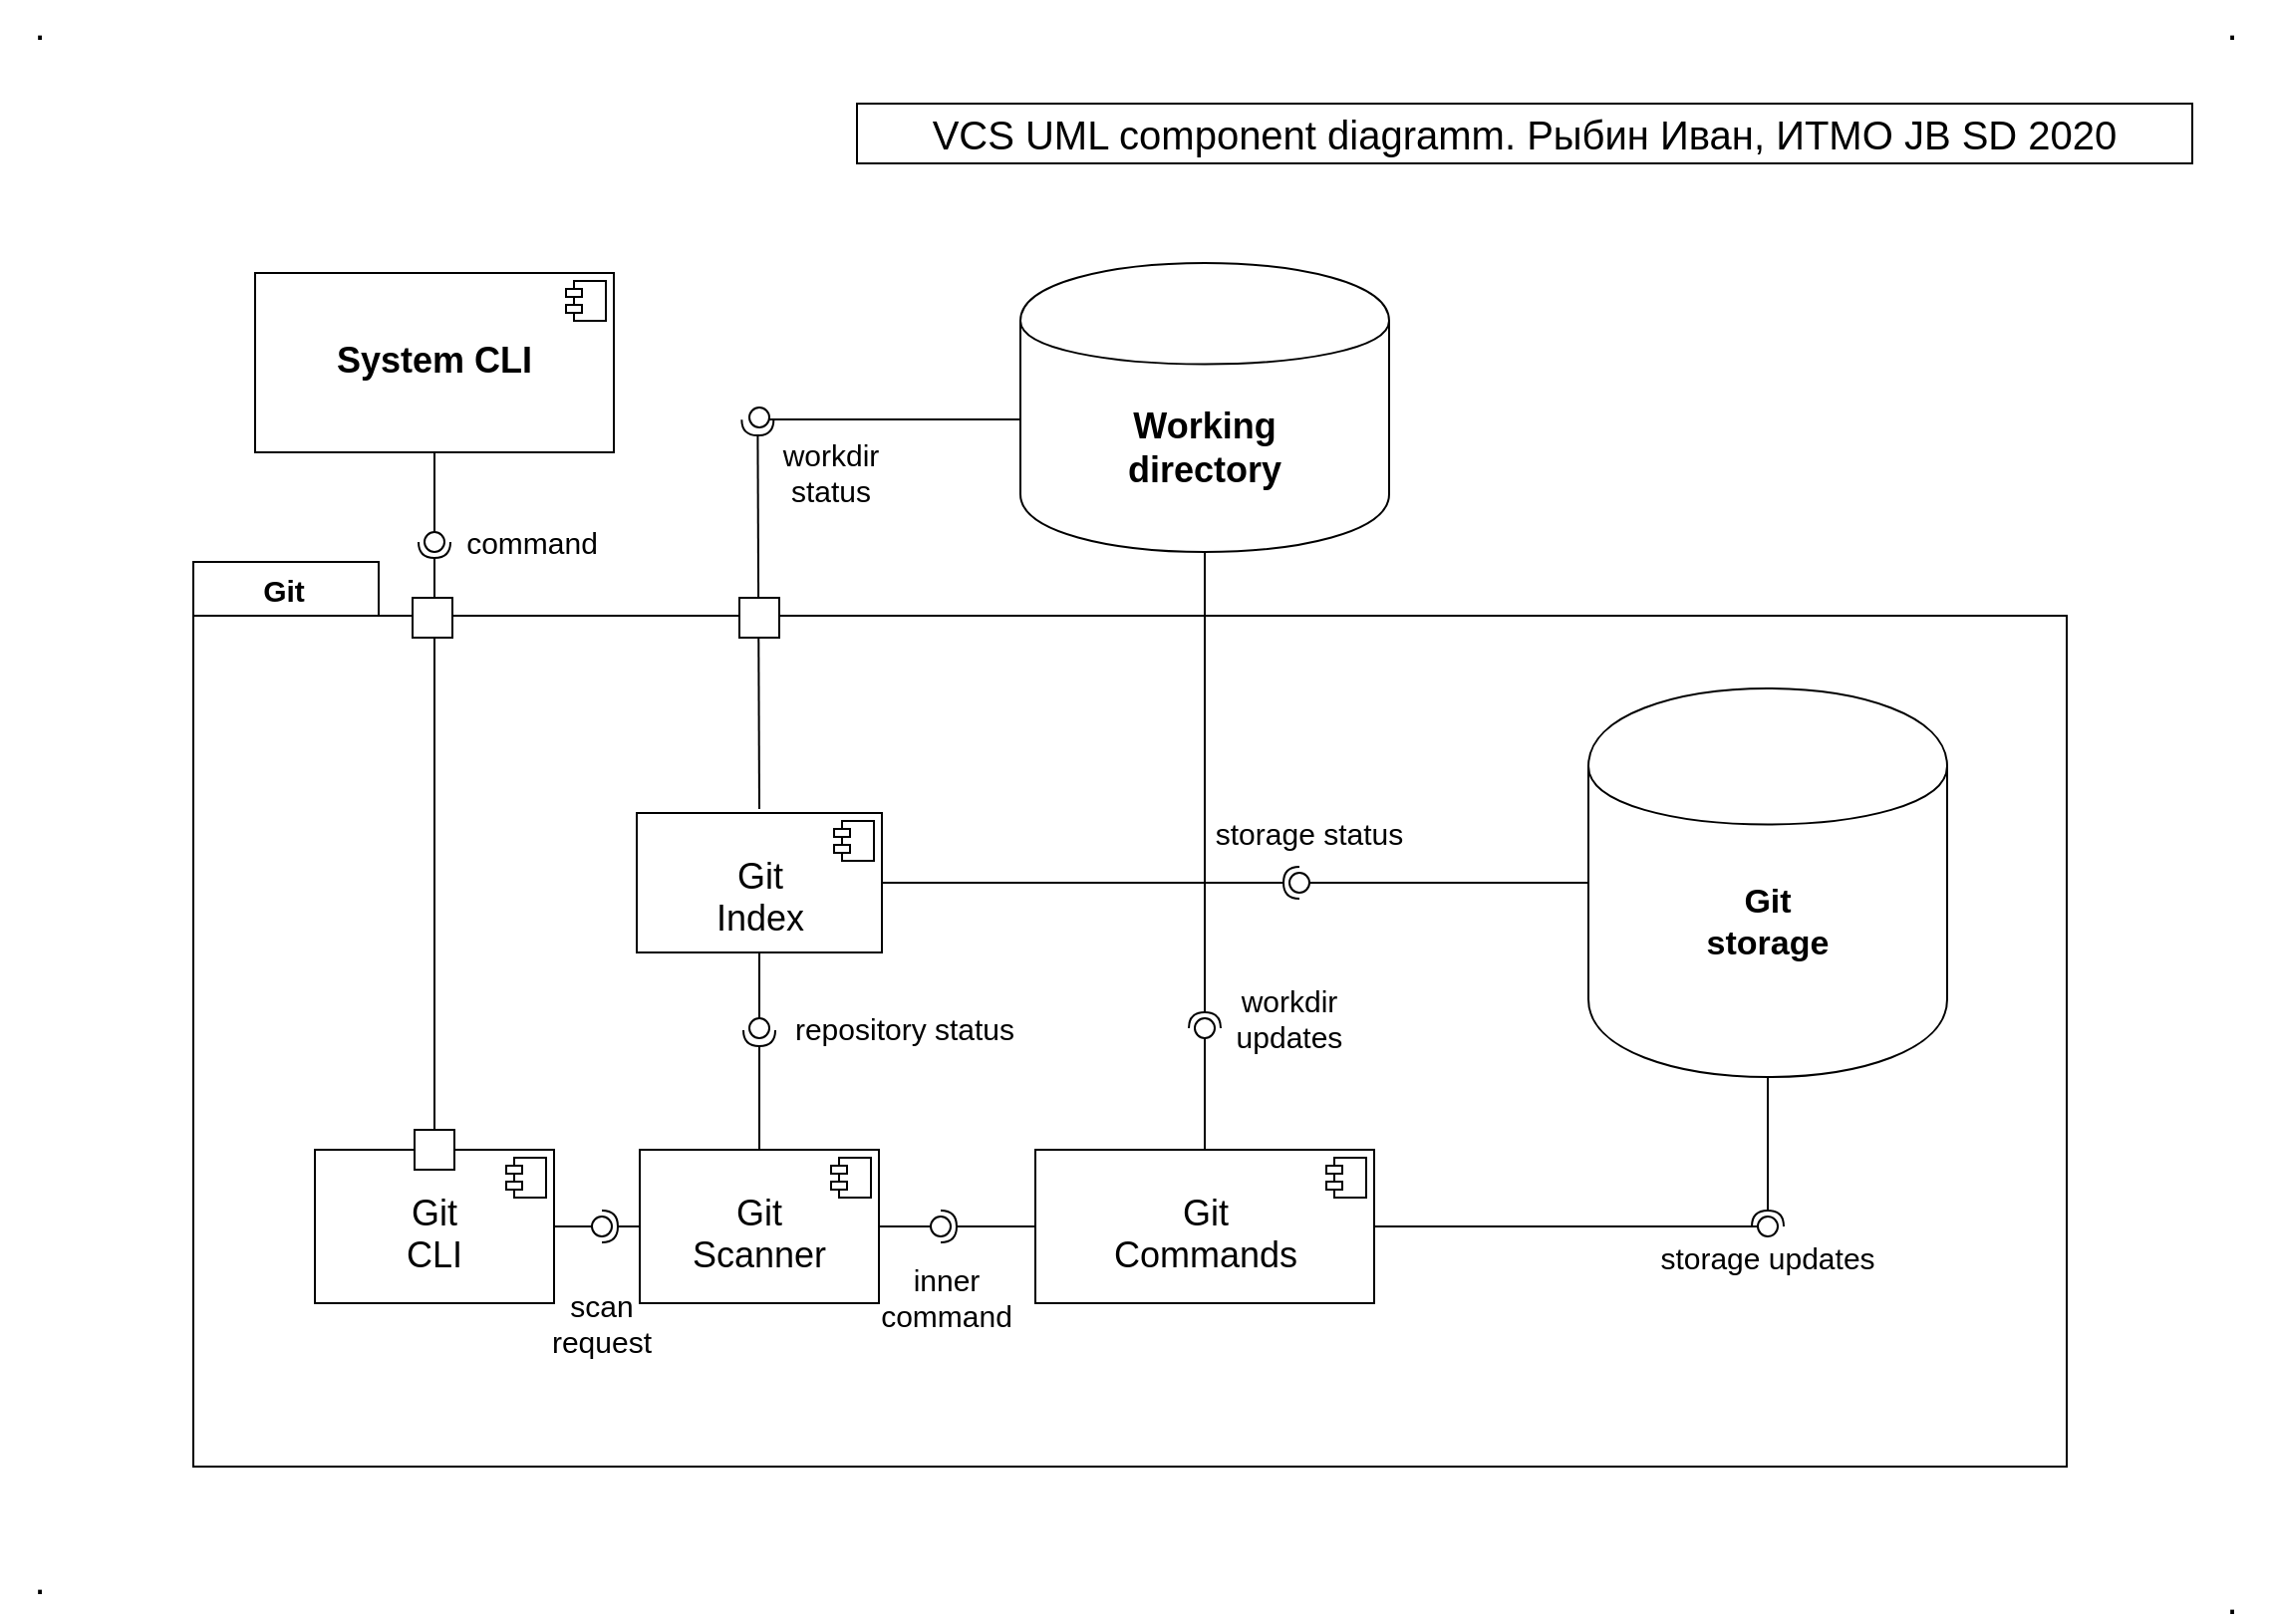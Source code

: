 <mxfile version="13.0.3" type="device"><diagram id="uJR4R-Cz29dI_i5JnZkO" name="Страница 1"><mxGraphModel dx="2048" dy="1184" grid="1" gridSize="10" guides="1" tooltips="1" connect="1" arrows="1" fold="1" page="1" pageScale="1" pageWidth="1169" pageHeight="827" math="0" shadow="0"><root><mxCell id="0"/><mxCell id="1" parent="0"/><mxCell id="KS3wvzoHJmReyHID9ilg-90" value="" style="shape=folder;fontStyle=1;spacingTop=10;tabWidth=93;tabHeight=27;tabPosition=left;html=1;labelBackgroundColor=none;fontSize=18;align=center;" vertex="1" parent="1"><mxGeometry x="117" y="290" width="940" height="454" as="geometry"/></mxCell><mxCell id="KS3wvzoHJmReyHID9ilg-38" value="&lt;br&gt;Git&lt;br&gt;CLI" style="align=center;overflow=fill;dropTarget=0;fontSize=18;verticalAlign=middle;horizontal=1;labelPosition=center;verticalLabelPosition=middle;labelBackgroundColor=none;html=1;" vertex="1" parent="1"><mxGeometry x="178" y="585" width="120" height="77" as="geometry"/></mxCell><mxCell id="KS3wvzoHJmReyHID9ilg-39" value="" style="shape=component;jettyWidth=8;jettyHeight=4;" vertex="1" parent="KS3wvzoHJmReyHID9ilg-38"><mxGeometry x="1" width="20" height="20" relative="1" as="geometry"><mxPoint x="-24" y="4" as="offset"/></mxGeometry></mxCell><mxCell id="KS3wvzoHJmReyHID9ilg-3" value="&lt;font style=&quot;font-size: 17px&quot;&gt;Git&lt;br&gt;storage&lt;/font&gt;" style="shape=cylinder;whiteSpace=wrap;html=1;boundedLbl=1;backgroundOutline=1;fontStyle=1" vertex="1" parent="1"><mxGeometry x="817" y="353.5" width="180" height="195" as="geometry"/></mxCell><mxCell id="KS3wvzoHJmReyHID9ilg-5" value="&lt;font style=&quot;font-size: 18px&quot;&gt;Working&lt;br&gt;directory&lt;/font&gt;" style="shape=cylinder;whiteSpace=wrap;html=1;boundedLbl=1;backgroundOutline=1;fontStyle=1" vertex="1" parent="1"><mxGeometry x="532" y="140" width="185" height="145" as="geometry"/></mxCell><mxCell id="KS3wvzoHJmReyHID9ilg-45" value="&lt;br&gt;Git &lt;br&gt;Commands" style="align=center;overflow=fill;dropTarget=0;fontSize=18;verticalAlign=bottom;horizontal=1;labelPosition=center;verticalLabelPosition=middle;labelBackgroundColor=none;html=1;" vertex="1" parent="1"><mxGeometry x="539.5" y="585" width="170" height="77" as="geometry"/></mxCell><mxCell id="KS3wvzoHJmReyHID9ilg-46" value="" style="shape=component;jettyWidth=8;jettyHeight=4;" vertex="1" parent="KS3wvzoHJmReyHID9ilg-45"><mxGeometry x="1" width="20" height="20" relative="1" as="geometry"><mxPoint x="-24" y="4" as="offset"/></mxGeometry></mxCell><mxCell id="KS3wvzoHJmReyHID9ilg-48" value="&lt;br&gt;Git&lt;br&gt;Index" style="align=center;overflow=fill;dropTarget=0;fontSize=18;verticalAlign=bottom;horizontal=1;labelPosition=center;verticalLabelPosition=middle;labelBackgroundColor=none;html=1;" vertex="1" parent="1"><mxGeometry x="339.5" y="416" width="123" height="70" as="geometry"/></mxCell><mxCell id="KS3wvzoHJmReyHID9ilg-49" value="" style="shape=component;jettyWidth=8;jettyHeight=4;" vertex="1" parent="KS3wvzoHJmReyHID9ilg-48"><mxGeometry x="1" width="20" height="20" relative="1" as="geometry"><mxPoint x="-24" y="4" as="offset"/></mxGeometry></mxCell><mxCell id="KS3wvzoHJmReyHID9ilg-53" value="&lt;p style=&quot;margin: 0px ; margin-top: 6px ; text-align: center&quot;&gt;&lt;b&gt;&lt;br&gt;&lt;/b&gt;&lt;/p&gt;&lt;p style=&quot;margin: 0px ; margin-top: 6px ; text-align: center&quot;&gt;&lt;b&gt;System CLI&lt;/b&gt;&lt;br&gt;&lt;/p&gt;" style="align=left;overflow=fill;html=1;dropTarget=0;labelBackgroundColor=none;fontSize=18;" vertex="1" parent="1"><mxGeometry x="148" y="145" width="180" height="90" as="geometry"/></mxCell><mxCell id="KS3wvzoHJmReyHID9ilg-54" value="" style="shape=component;jettyWidth=8;jettyHeight=4;" vertex="1" parent="KS3wvzoHJmReyHID9ilg-53"><mxGeometry x="1" width="20" height="20" relative="1" as="geometry"><mxPoint x="-24" y="4" as="offset"/></mxGeometry></mxCell><mxCell id="KS3wvzoHJmReyHID9ilg-67" value="" style="rounded=0;orthogonalLoop=1;jettySize=auto;html=1;endArrow=none;endFill=0;fontSize=18;exitX=0.5;exitY=1;exitDx=0;exitDy=0;" edge="1" target="KS3wvzoHJmReyHID9ilg-69" parent="1" source="KS3wvzoHJmReyHID9ilg-53"><mxGeometry relative="1" as="geometry"><mxPoint x="179" y="228.5" as="sourcePoint"/></mxGeometry></mxCell><mxCell id="KS3wvzoHJmReyHID9ilg-68" value="" style="rounded=0;orthogonalLoop=1;jettySize=auto;html=1;endArrow=halfCircle;endFill=0;entryX=0.5;entryY=0.5;entryDx=0;entryDy=0;endSize=6;strokeWidth=1;fontSize=18;exitX=0.5;exitY=0;exitDx=0;exitDy=0;" edge="1" target="KS3wvzoHJmReyHID9ilg-69" parent="1" source="KS3wvzoHJmReyHID9ilg-38"><mxGeometry relative="1" as="geometry"><mxPoint x="337" y="277" as="sourcePoint"/></mxGeometry></mxCell><mxCell id="KS3wvzoHJmReyHID9ilg-69" value="" style="ellipse;whiteSpace=wrap;html=1;fontFamily=Helvetica;fontSize=12;fontColor=#000000;align=center;strokeColor=#000000;fillColor=#ffffff;points=[];aspect=fixed;resizable=0;labelBackgroundColor=none;" vertex="1" parent="1"><mxGeometry x="233" y="275" width="10" height="10" as="geometry"/></mxCell><mxCell id="KS3wvzoHJmReyHID9ilg-83" value="&lt;br&gt;Git&lt;br&gt;Scanner" style="align=center;overflow=fill;dropTarget=0;fontSize=18;verticalAlign=middle;horizontal=1;labelPosition=center;verticalLabelPosition=middle;labelBackgroundColor=none;html=1;" vertex="1" parent="1"><mxGeometry x="341" y="585" width="120" height="77" as="geometry"/></mxCell><mxCell id="KS3wvzoHJmReyHID9ilg-84" value="" style="shape=component;jettyWidth=8;jettyHeight=4;" vertex="1" parent="KS3wvzoHJmReyHID9ilg-83"><mxGeometry x="1" width="20" height="20" relative="1" as="geometry"><mxPoint x="-24" y="4" as="offset"/></mxGeometry></mxCell><mxCell id="KS3wvzoHJmReyHID9ilg-91" value="" style="rounded=0;orthogonalLoop=1;jettySize=auto;html=1;endArrow=none;endFill=0;fontSize=18;exitX=0.5;exitY=1;exitDx=0;exitDy=0;" edge="1" parent="1" source="KS3wvzoHJmReyHID9ilg-93"><mxGeometry relative="1" as="geometry"><mxPoint x="367" y="420" as="sourcePoint"/><mxPoint x="402" y="525" as="targetPoint"/></mxGeometry></mxCell><mxCell id="KS3wvzoHJmReyHID9ilg-92" value="" style="rounded=0;orthogonalLoop=1;jettySize=auto;html=1;endArrow=halfCircle;endFill=0;endSize=6;strokeWidth=1;fontSize=18;exitX=0.5;exitY=0;exitDx=0;exitDy=0;" edge="1" parent="1" source="KS3wvzoHJmReyHID9ilg-83"><mxGeometry relative="1" as="geometry"><mxPoint x="407" y="420" as="sourcePoint"/><mxPoint x="401" y="525" as="targetPoint"/></mxGeometry></mxCell><mxCell id="KS3wvzoHJmReyHID9ilg-93" value="" style="ellipse;whiteSpace=wrap;html=1;fontFamily=Helvetica;fontSize=12;fontColor=#000000;align=center;strokeColor=#000000;fillColor=#ffffff;points=[];aspect=fixed;resizable=0;labelBackgroundColor=none;" vertex="1" parent="1"><mxGeometry x="396" y="519" width="10" height="10" as="geometry"/></mxCell><mxCell id="KS3wvzoHJmReyHID9ilg-94" value="" style="rounded=0;orthogonalLoop=1;jettySize=auto;html=1;endArrow=none;endFill=0;fontSize=18;exitX=0.5;exitY=1;exitDx=0;exitDy=0;" edge="1" parent="1" source="KS3wvzoHJmReyHID9ilg-48" target="KS3wvzoHJmReyHID9ilg-93"><mxGeometry relative="1" as="geometry"><mxPoint x="402.5" y="485" as="sourcePoint"/><mxPoint x="402" y="525" as="targetPoint"/></mxGeometry></mxCell><mxCell id="KS3wvzoHJmReyHID9ilg-95" value="" style="whiteSpace=wrap;html=1;aspect=fixed;labelBackgroundColor=none;fontSize=18;align=center;" vertex="1" parent="1"><mxGeometry x="227" y="308" width="20" height="20" as="geometry"/></mxCell><mxCell id="KS3wvzoHJmReyHID9ilg-96" value="" style="whiteSpace=wrap;html=1;aspect=fixed;labelBackgroundColor=none;fontSize=18;align=center;" vertex="1" parent="1"><mxGeometry x="228" y="575" width="20" height="20" as="geometry"/></mxCell><mxCell id="KS3wvzoHJmReyHID9ilg-97" value="" style="rounded=0;orthogonalLoop=1;jettySize=auto;html=1;endArrow=none;endFill=0;fontSize=18;exitX=0;exitY=0.5;exitDx=0;exitDy=0;" edge="1" parent="1" source="KS3wvzoHJmReyHID9ilg-99"><mxGeometry relative="1" as="geometry"><mxPoint x="517" y="510" as="sourcePoint"/><mxPoint x="400" y="213" as="targetPoint"/></mxGeometry></mxCell><mxCell id="KS3wvzoHJmReyHID9ilg-98" value="" style="rounded=0;orthogonalLoop=1;jettySize=auto;html=1;endArrow=halfCircle;endFill=0;endSize=6;strokeWidth=1;fontSize=18;exitX=0.5;exitY=0;exitDx=0;exitDy=0;entryX=0.417;entryY=0.904;entryDx=0;entryDy=0;entryPerimeter=0;" edge="1" parent="1"><mxGeometry relative="1" as="geometry"><mxPoint x="401.0" y="414" as="sourcePoint"/><mxPoint x="400.17" y="218.54" as="targetPoint"/></mxGeometry></mxCell><mxCell id="KS3wvzoHJmReyHID9ilg-109" value="" style="whiteSpace=wrap;html=1;aspect=fixed;labelBackgroundColor=none;fontSize=18;align=center;" vertex="1" parent="1"><mxGeometry x="391" y="308" width="20" height="20" as="geometry"/></mxCell><mxCell id="KS3wvzoHJmReyHID9ilg-99" value="" style="ellipse;whiteSpace=wrap;html=1;fontFamily=Helvetica;fontSize=12;fontColor=#000000;align=center;strokeColor=#000000;fillColor=#ffffff;points=[];aspect=fixed;resizable=0;labelBackgroundColor=none;" vertex="1" parent="1"><mxGeometry x="396" y="212.5" width="10" height="10" as="geometry"/></mxCell><mxCell id="KS3wvzoHJmReyHID9ilg-110" value="" style="rounded=0;orthogonalLoop=1;jettySize=auto;html=1;endArrow=none;endFill=0;fontSize=18;exitX=0;exitY=0.5;exitDx=0;exitDy=0;" edge="1" parent="1"><mxGeometry relative="1" as="geometry"><mxPoint x="532" y="218.5" as="sourcePoint"/><mxPoint x="406.0" y="218.5" as="targetPoint"/></mxGeometry></mxCell><mxCell id="KS3wvzoHJmReyHID9ilg-117" value="" style="rounded=0;orthogonalLoop=1;jettySize=auto;html=1;endArrow=none;endFill=0;fontSize=18;exitX=0.5;exitY=0;exitDx=0;exitDy=0;" edge="1" target="KS3wvzoHJmReyHID9ilg-119" parent="1" source="KS3wvzoHJmReyHID9ilg-45"><mxGeometry relative="1" as="geometry"><mxPoint x="647" y="530" as="sourcePoint"/></mxGeometry></mxCell><mxCell id="KS3wvzoHJmReyHID9ilg-118" value="" style="rounded=0;orthogonalLoop=1;jettySize=auto;html=1;endArrow=halfCircle;endFill=0;entryX=0.5;entryY=0.5;entryDx=0;entryDy=0;endSize=6;strokeWidth=1;fontSize=18;exitX=0.5;exitY=1;exitDx=0;exitDy=0;" edge="1" target="KS3wvzoHJmReyHID9ilg-119" parent="1" source="KS3wvzoHJmReyHID9ilg-5"><mxGeometry relative="1" as="geometry"><mxPoint x="687" y="530" as="sourcePoint"/></mxGeometry></mxCell><mxCell id="KS3wvzoHJmReyHID9ilg-119" value="" style="ellipse;whiteSpace=wrap;html=1;fontFamily=Helvetica;fontSize=12;fontColor=#000000;align=center;strokeColor=#000000;fillColor=#ffffff;points=[];aspect=fixed;resizable=0;labelBackgroundColor=none;" vertex="1" parent="1"><mxGeometry x="619.5" y="519" width="10" height="10" as="geometry"/></mxCell><mxCell id="KS3wvzoHJmReyHID9ilg-123" value="" style="rounded=0;orthogonalLoop=1;jettySize=auto;html=1;endArrow=none;endFill=0;fontSize=18;exitX=0;exitY=0.5;exitDx=0;exitDy=0;" edge="1" target="KS3wvzoHJmReyHID9ilg-125" parent="1" source="KS3wvzoHJmReyHID9ilg-3"><mxGeometry relative="1" as="geometry"><mxPoint x="647" y="520" as="sourcePoint"/></mxGeometry></mxCell><mxCell id="KS3wvzoHJmReyHID9ilg-124" value="" style="rounded=0;orthogonalLoop=1;jettySize=auto;html=1;endArrow=halfCircle;endFill=0;entryX=0.5;entryY=0.5;entryDx=0;entryDy=0;endSize=6;strokeWidth=1;fontSize=18;exitX=1;exitY=0.5;exitDx=0;exitDy=0;" edge="1" target="KS3wvzoHJmReyHID9ilg-125" parent="1" source="KS3wvzoHJmReyHID9ilg-48"><mxGeometry relative="1" as="geometry"><mxPoint x="687" y="520" as="sourcePoint"/><Array as="points"/></mxGeometry></mxCell><mxCell id="KS3wvzoHJmReyHID9ilg-125" value="" style="ellipse;whiteSpace=wrap;html=1;fontFamily=Helvetica;fontSize=12;fontColor=#000000;align=center;strokeColor=#000000;fillColor=#ffffff;points=[];aspect=fixed;resizable=0;labelBackgroundColor=none;" vertex="1" parent="1"><mxGeometry x="667" y="446" width="10" height="10" as="geometry"/></mxCell><mxCell id="KS3wvzoHJmReyHID9ilg-126" value="" style="rounded=0;orthogonalLoop=1;jettySize=auto;html=1;endArrow=none;endFill=0;fontSize=18;exitX=1;exitY=0.5;exitDx=0;exitDy=0;" edge="1" target="KS3wvzoHJmReyHID9ilg-128" parent="1" source="KS3wvzoHJmReyHID9ilg-45"><mxGeometry relative="1" as="geometry"><mxPoint x="647" y="520" as="sourcePoint"/></mxGeometry></mxCell><mxCell id="KS3wvzoHJmReyHID9ilg-127" value="" style="rounded=0;orthogonalLoop=1;jettySize=auto;html=1;endArrow=halfCircle;endFill=0;entryX=0.5;entryY=0.5;entryDx=0;entryDy=0;endSize=6;strokeWidth=1;fontSize=18;exitX=0.5;exitY=1;exitDx=0;exitDy=0;" edge="1" target="KS3wvzoHJmReyHID9ilg-128" parent="1" source="KS3wvzoHJmReyHID9ilg-3"><mxGeometry relative="1" as="geometry"><mxPoint x="687" y="520" as="sourcePoint"/></mxGeometry></mxCell><mxCell id="KS3wvzoHJmReyHID9ilg-128" value="" style="ellipse;whiteSpace=wrap;html=1;fontFamily=Helvetica;fontSize=12;fontColor=#000000;align=center;strokeColor=#000000;fillColor=#ffffff;points=[];aspect=fixed;resizable=0;labelBackgroundColor=none;" vertex="1" parent="1"><mxGeometry x="902" y="618.5" width="10" height="10" as="geometry"/></mxCell><mxCell id="KS3wvzoHJmReyHID9ilg-130" value="storage updates" style="text;html=1;strokeColor=none;fillColor=none;align=center;verticalAlign=middle;whiteSpace=wrap;rounded=0;labelBackgroundColor=none;fontSize=15;" vertex="1" parent="1"><mxGeometry x="827" y="628.5" width="160" height="20" as="geometry"/></mxCell><mxCell id="KS3wvzoHJmReyHID9ilg-131" value="workdir&lt;br&gt;updates" style="text;html=1;strokeColor=none;fillColor=none;align=center;verticalAlign=middle;whiteSpace=wrap;rounded=0;labelBackgroundColor=none;fontSize=15;" vertex="1" parent="1"><mxGeometry x="587" y="509" width="160" height="20" as="geometry"/></mxCell><mxCell id="KS3wvzoHJmReyHID9ilg-132" value="storage status" style="text;html=1;strokeColor=none;fillColor=none;align=center;verticalAlign=middle;whiteSpace=wrap;rounded=0;labelBackgroundColor=none;fontSize=15;" vertex="1" parent="1"><mxGeometry x="597" y="416" width="160" height="20" as="geometry"/></mxCell><mxCell id="KS3wvzoHJmReyHID9ilg-133" value="workdir&lt;br&gt;status" style="text;html=1;strokeColor=none;fillColor=none;align=center;verticalAlign=middle;whiteSpace=wrap;rounded=0;labelBackgroundColor=none;fontSize=15;" vertex="1" parent="1"><mxGeometry x="357" y="235" width="160" height="20" as="geometry"/></mxCell><mxCell id="KS3wvzoHJmReyHID9ilg-134" value="command" style="text;html=1;strokeColor=none;fillColor=none;align=center;verticalAlign=middle;whiteSpace=wrap;rounded=0;labelBackgroundColor=none;fontSize=15;" vertex="1" parent="1"><mxGeometry x="207" y="270" width="160" height="20" as="geometry"/></mxCell><mxCell id="KS3wvzoHJmReyHID9ilg-135" value="repository status" style="text;html=1;strokeColor=none;fillColor=none;align=center;verticalAlign=middle;whiteSpace=wrap;rounded=0;labelBackgroundColor=none;fontSize=15;" vertex="1" parent="1"><mxGeometry x="416" y="514" width="116" height="20" as="geometry"/></mxCell><mxCell id="KS3wvzoHJmReyHID9ilg-137" value="" style="rounded=0;orthogonalLoop=1;jettySize=auto;html=1;endArrow=none;endFill=0;fontSize=15;exitX=1;exitY=0.5;exitDx=0;exitDy=0;" edge="1" target="KS3wvzoHJmReyHID9ilg-139" parent="1" source="KS3wvzoHJmReyHID9ilg-38"><mxGeometry relative="1" as="geometry"><mxPoint x="357" y="685" as="sourcePoint"/></mxGeometry></mxCell><mxCell id="KS3wvzoHJmReyHID9ilg-138" value="" style="rounded=0;orthogonalLoop=1;jettySize=auto;html=1;endArrow=halfCircle;endFill=0;entryX=0.5;entryY=0.5;entryDx=0;entryDy=0;endSize=6;strokeWidth=1;fontSize=15;exitX=0;exitY=0.5;exitDx=0;exitDy=0;" edge="1" target="KS3wvzoHJmReyHID9ilg-139" parent="1" source="KS3wvzoHJmReyHID9ilg-83"><mxGeometry relative="1" as="geometry"><mxPoint x="397" y="685" as="sourcePoint"/></mxGeometry></mxCell><mxCell id="KS3wvzoHJmReyHID9ilg-139" value="" style="ellipse;whiteSpace=wrap;html=1;fontFamily=Helvetica;fontSize=12;fontColor=#000000;align=center;strokeColor=#000000;fillColor=#ffffff;points=[];aspect=fixed;resizable=0;labelBackgroundColor=none;" vertex="1" parent="1"><mxGeometry x="317" y="618.5" width="10" height="10" as="geometry"/></mxCell><mxCell id="KS3wvzoHJmReyHID9ilg-140" value="scan &lt;br&gt;request" style="text;html=1;strokeColor=none;fillColor=none;align=center;verticalAlign=middle;whiteSpace=wrap;rounded=0;labelBackgroundColor=none;fontSize=15;" vertex="1" parent="1"><mxGeometry x="264" y="662" width="116" height="20" as="geometry"/></mxCell><mxCell id="KS3wvzoHJmReyHID9ilg-142" value="" style="rounded=0;orthogonalLoop=1;jettySize=auto;html=1;endArrow=none;endFill=0;fontSize=15;exitX=1;exitY=0.5;exitDx=0;exitDy=0;" edge="1" target="KS3wvzoHJmReyHID9ilg-144" parent="1" source="KS3wvzoHJmReyHID9ilg-83"><mxGeometry relative="1" as="geometry"><mxPoint x="467" y="605" as="sourcePoint"/></mxGeometry></mxCell><mxCell id="KS3wvzoHJmReyHID9ilg-143" value="" style="rounded=0;orthogonalLoop=1;jettySize=auto;html=1;endArrow=halfCircle;endFill=0;entryX=0.5;entryY=0.5;entryDx=0;entryDy=0;endSize=6;strokeWidth=1;fontSize=15;exitX=0;exitY=0.5;exitDx=0;exitDy=0;" edge="1" target="KS3wvzoHJmReyHID9ilg-144" parent="1" source="KS3wvzoHJmReyHID9ilg-45"><mxGeometry relative="1" as="geometry"><mxPoint x="507" y="605" as="sourcePoint"/></mxGeometry></mxCell><mxCell id="KS3wvzoHJmReyHID9ilg-144" value="" style="ellipse;whiteSpace=wrap;html=1;fontFamily=Helvetica;fontSize=12;fontColor=#000000;align=center;strokeColor=#000000;fillColor=#ffffff;points=[];aspect=fixed;resizable=0;labelBackgroundColor=none;" vertex="1" parent="1"><mxGeometry x="487" y="618.5" width="10" height="10" as="geometry"/></mxCell><mxCell id="KS3wvzoHJmReyHID9ilg-145" value="inner &lt;br&gt;command" style="text;html=1;strokeColor=none;fillColor=none;align=center;verticalAlign=middle;whiteSpace=wrap;rounded=0;labelBackgroundColor=none;fontSize=15;" vertex="1" parent="1"><mxGeometry x="437" y="648.5" width="116" height="20" as="geometry"/></mxCell><mxCell id="KS3wvzoHJmReyHID9ilg-149" value="Git" style="text;html=1;strokeColor=none;fillColor=none;align=center;verticalAlign=middle;whiteSpace=wrap;rounded=0;labelBackgroundColor=none;fontSize=15;fontStyle=1" vertex="1" parent="1"><mxGeometry x="141" y="294" width="43" height="20" as="geometry"/></mxCell><mxCell id="KS3wvzoHJmReyHID9ilg-150" value="VCS UML component diagramm. Рыбин Иван, ИТМО JB SD 2020" style="rounded=0;whiteSpace=wrap;html=1;labelBackgroundColor=none;fontSize=20;align=center;" vertex="1" parent="1"><mxGeometry x="450" y="60" width="670" height="30" as="geometry"/></mxCell><mxCell id="KS3wvzoHJmReyHID9ilg-151" value="." style="text;html=1;strokeColor=none;fillColor=none;align=center;verticalAlign=middle;whiteSpace=wrap;rounded=0;labelBackgroundColor=none;fontSize=20;" vertex="1" parent="1"><mxGeometry x="20" y="790" width="40" height="20" as="geometry"/></mxCell><mxCell id="KS3wvzoHJmReyHID9ilg-152" value="." style="text;html=1;strokeColor=none;fillColor=none;align=center;verticalAlign=middle;whiteSpace=wrap;rounded=0;labelBackgroundColor=none;fontSize=20;" vertex="1" parent="1"><mxGeometry x="20" y="10" width="40" height="20" as="geometry"/></mxCell><mxCell id="KS3wvzoHJmReyHID9ilg-153" value="." style="text;html=1;strokeColor=none;fillColor=none;align=center;verticalAlign=middle;whiteSpace=wrap;rounded=0;labelBackgroundColor=none;fontSize=20;" vertex="1" parent="1"><mxGeometry x="1120" y="10" width="40" height="20" as="geometry"/></mxCell><mxCell id="KS3wvzoHJmReyHID9ilg-154" value="." style="text;html=1;strokeColor=none;fillColor=none;align=center;verticalAlign=middle;whiteSpace=wrap;rounded=0;labelBackgroundColor=none;fontSize=20;" vertex="1" parent="1"><mxGeometry x="1120" y="800" width="40" height="20" as="geometry"/></mxCell></root></mxGraphModel></diagram></mxfile>